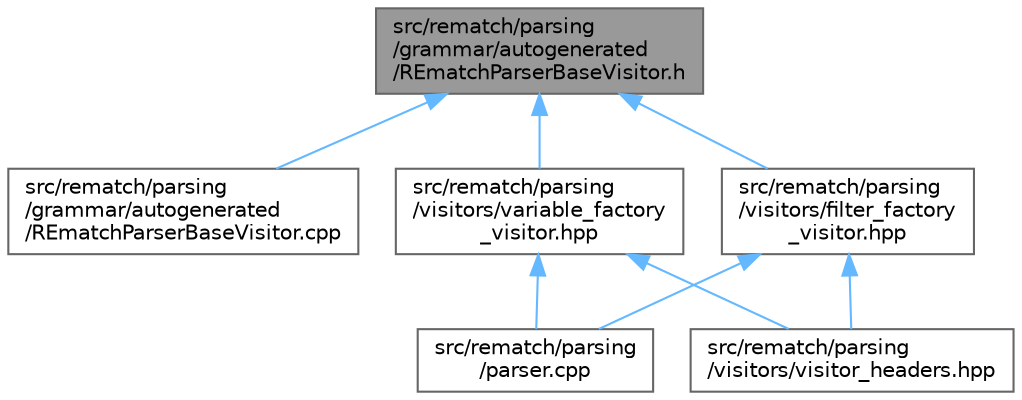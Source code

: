 digraph "src/rematch/parsing/grammar/autogenerated/REmatchParserBaseVisitor.h"
{
 // LATEX_PDF_SIZE
  bgcolor="transparent";
  edge [fontname=Helvetica,fontsize=10,labelfontname=Helvetica,labelfontsize=10];
  node [fontname=Helvetica,fontsize=10,shape=box,height=0.2,width=0.4];
  Node1 [label="src/rematch/parsing\l/grammar/autogenerated\l/REmatchParserBaseVisitor.h",height=0.2,width=0.4,color="gray40", fillcolor="grey60", style="filled", fontcolor="black",tooltip=" "];
  Node1 -> Node2 [dir="back",color="steelblue1",style="solid"];
  Node2 [label="src/rematch/parsing\l/grammar/autogenerated\l/REmatchParserBaseVisitor.cpp",height=0.2,width=0.4,color="grey40", fillcolor="white", style="filled",URL="$d7/db5/REmatchParserBaseVisitor_8cpp.html",tooltip=" "];
  Node1 -> Node3 [dir="back",color="steelblue1",style="solid"];
  Node3 [label="src/rematch/parsing\l/visitors/filter_factory\l_visitor.hpp",height=0.2,width=0.4,color="grey40", fillcolor="white", style="filled",URL="$d2/d4a/filter__factory__visitor_8hpp.html",tooltip=" "];
  Node3 -> Node4 [dir="back",color="steelblue1",style="solid"];
  Node4 [label="src/rematch/parsing\l/parser.cpp",height=0.2,width=0.4,color="grey40", fillcolor="white", style="filled",URL="$dc/ddd/parser_8cpp.html",tooltip=" "];
  Node3 -> Node5 [dir="back",color="steelblue1",style="solid"];
  Node5 [label="src/rematch/parsing\l/visitors/visitor_headers.hpp",height=0.2,width=0.4,color="grey40", fillcolor="white", style="filled",URL="$d3/d0a/visitor__headers_8hpp.html",tooltip=" "];
  Node1 -> Node6 [dir="back",color="steelblue1",style="solid"];
  Node6 [label="src/rematch/parsing\l/visitors/variable_factory\l_visitor.hpp",height=0.2,width=0.4,color="grey40", fillcolor="white", style="filled",URL="$d2/d1f/variable__factory__visitor_8hpp.html",tooltip=" "];
  Node6 -> Node4 [dir="back",color="steelblue1",style="solid"];
  Node6 -> Node5 [dir="back",color="steelblue1",style="solid"];
}
